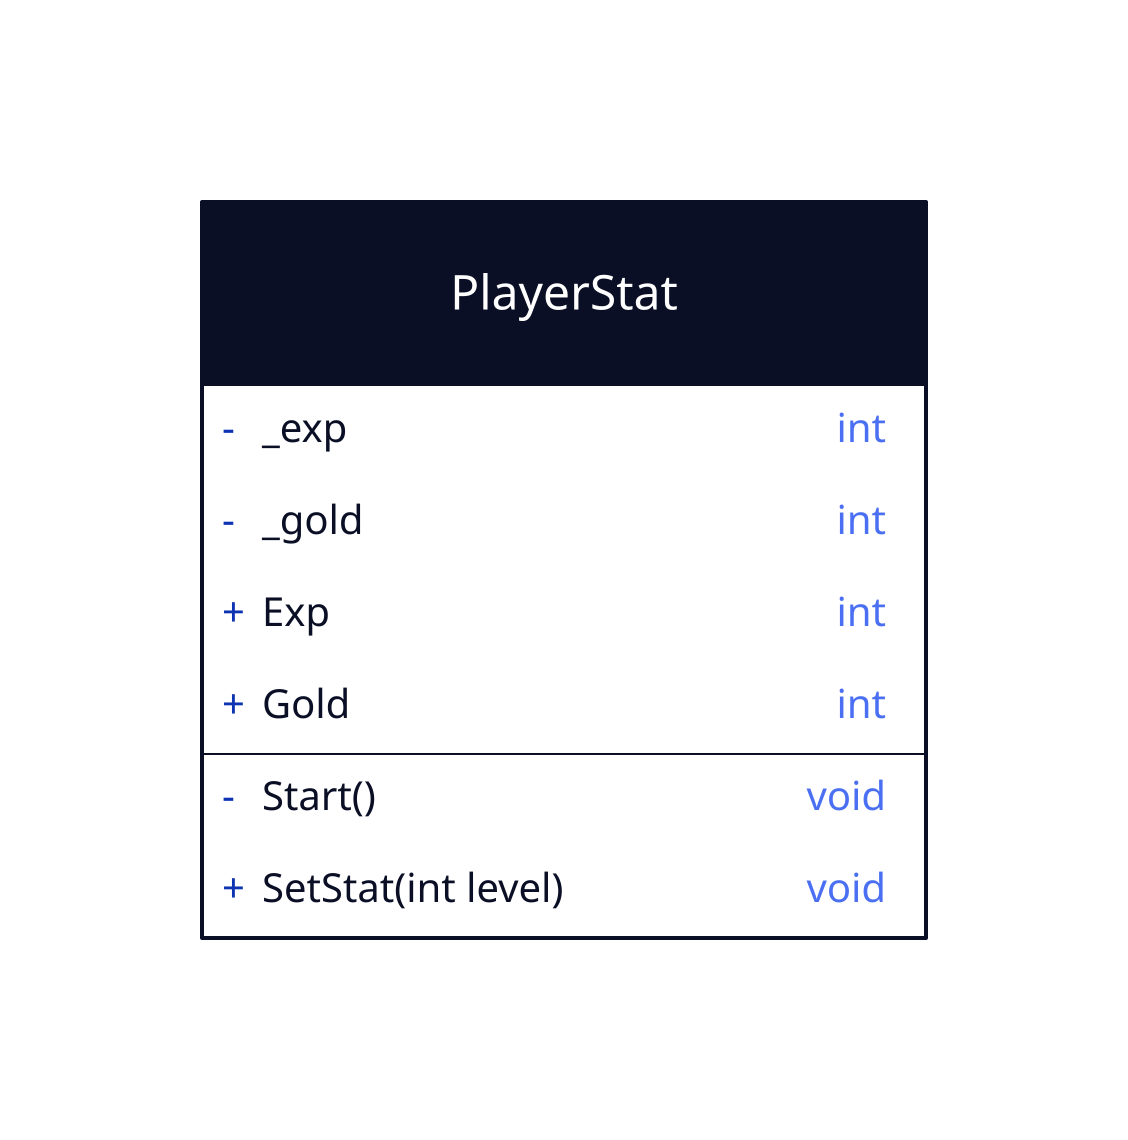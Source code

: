 PlayerStat: {
  shape: class
  -_exp: int
  -_gold: int
  Exp: int
  Gold: int
  -Start()
  SetStat(int level)
}

